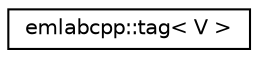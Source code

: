digraph "Graphical Class Hierarchy"
{
 // LATEX_PDF_SIZE
  edge [fontname="Helvetica",fontsize="10",labelfontname="Helvetica",labelfontsize="10"];
  node [fontname="Helvetica",fontsize="10",shape=record];
  rankdir="LR";
  Node0 [label="emlabcpp::tag\< V \>",height=0.2,width=0.4,color="black", fillcolor="white", style="filled",URL="$structemlabcpp_1_1tag.html",tooltip=" "];
}
